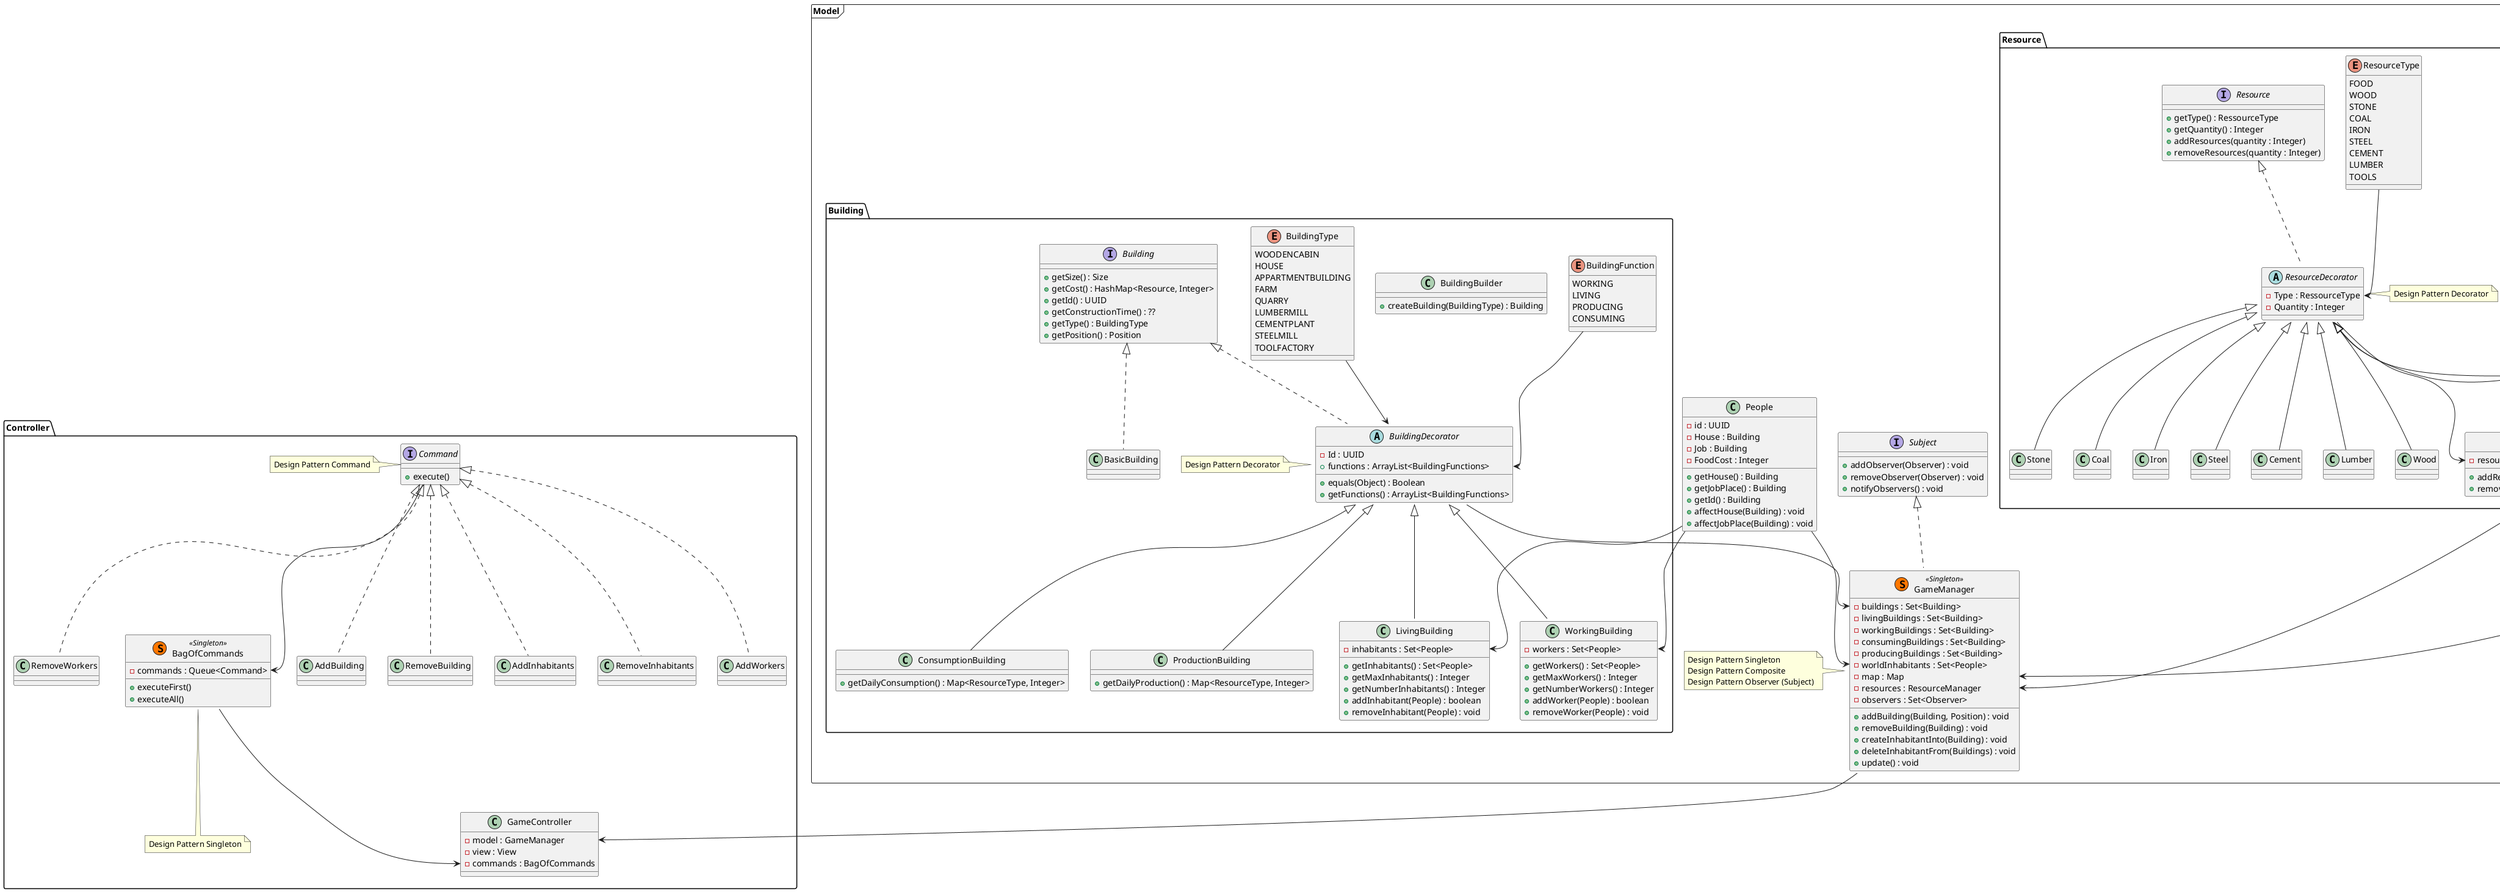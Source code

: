 @startuml

package "Model" <<Frame>> {

    package "Building"{
    interface Building {
        + getSize() : Size
        + getCost() : HashMap<Resource, Integer>
        + getId() : UUID
        + getConstructionTime() : ??
        + getType() : BuildingType
        + getPosition() : Position        
    }

    class BasicBuilding implements Building{}
    class ConsumptionBuilding extends BuildingDecorator{
        + getDailyConsumption() : Map<ResourceType, Integer>
    }
    class ProductionBuilding extends BuildingDecorator{
        + getDailyProduction() : Map<ResourceType, Integer> 
    }
    class LivingBuilding extends BuildingDecorator{
        - inhabitants : Set<People>
        + getInhabitants() : Set<People>
        + getMaxInhabitants() : Integer
        + getNumberInhabitants() : Integer
        + addInhabitant(People) : boolean
        + removeInhabitant(People) : void
    }
    class WorkingBuilding extends BuildingDecorator{
        - workers : Set<People>
        + getWorkers() : Set<People>
        + getMaxWorkers() : Integer
        + getNumberWorkers() : Integer
        + addWorker(People) : boolean
        + removeWorker(People) : void
    }

    abstract class BuildingDecorator implements Building{
        - Id : UUID 
        + functions : ArrayList<BuildingFunctions>       
        + equals(Object) : Boolean
        + getFunctions() : ArrayList<BuildingFunctions>
    }
    note left of BuildingDecorator
        Design Pattern Decorator
    end note

    class BuildingBuilder{
        + createBuilding(BuildingType) : Building
    }

    enum BuildingFunction{
        WORKING
        LIVING
        PRODUCING
        CONSUMING
    }

    enum BuildingType{
        WOODENCABIN
        HOUSE
        APPARTMENTBUILDING
        FARM
        QUARRY
        LUMBERMILL
        CEMENTPLANT
        STEELMILL
        TOOLFACTORY
    }
    }
    

    class People{
        - id : UUID
        - House : Building
        - Job : Building
        - FoodCost : Integer
        + getHouse() : Building
        + getJobPlace() : Building
        + getId() : Building
        + affectHouse(Building) : void
        + affectJobPlace(Building) : void
    }
    class Map <<(S,#FF7700)Singleton>>{
        - size : Size
        - tiles : MapTileStatus[][]
        + getTileStatus(Position) : MapTilestatus
        + isAreaFree(Position, Size) : Boolean
        + Construct(Position, Size)
        + Destruct(Position, Size)
    }

    enum MapTileStatus {
        FREE
        OCCUPIED
    }

    package "Resource"{
    interface Resource {
        + getType() : RessourceType
        + getQuantity() : Integer
        + addResources(quantity : Integer)
        + removeResources(quantity : Integer)

    }
    abstract class ResourceDecorator implements Resource{
        - Type : RessourceType
        - Quantity : Integer
    }
    note right of ResourceDecorator
        Design Pattern Decorator
    end note

    interface Durability{
        + getDurability() : time??
    }
    class Food extends ResourceDecorator implements Durability{

    }
    class Wood extends ResourceDecorator{

    }
    class Stone extends ResourceDecorator{

    }
    class Coal extends ResourceDecorator{

    }
    class Iron extends ResourceDecorator{

    }
    class Steel extends ResourceDecorator{

    }
    class Cement extends ResourceDecorator{

    }
    class Lumber extends ResourceDecorator{

    }
    class Tools extends ResourceDecorator implements Durability{

    }
    enum ResourceType{
        FOOD
        WOOD
        STONE
        COAL
        IRON
        STEEL
        CEMENT
        LUMBER
        TOOLS
    }

    class ResourceManager{
        - resources : HashMap<ResourceType,ResourceDecorator>
        + addResources(ResourceType type, Integer quantity)
        + removeResources(ResourceType type, Integer quantity)
    }
}

    class GameManager <<(S,#FF7700)Singleton>> implements Subject{
        - buildings : Set<Building>
        - livingBuildings : Set<Building>
        - workingBuildings : Set<Building>
        - consumingBuildings : Set<Building>
        - producingBuildings : Set<Building>
        - worldInhabitants : Set<People>
        - map : Map
        - resources : ResourceManager
        - observers : Set<Observer>
        + addBuilding(Building, Position) : void
        + removeBuilding(Building) : void
        + createInhabitantInto(Building) : void
        + deleteInhabitantFrom(Buildings) : void
        + update() : void
    }
    note left of GameManager
        Design Pattern Singleton
        Design Pattern Composite
        Design Pattern Observer (Subject)
    end note

    class Size{
        - width : Integer
        - length : Integer
        + getSize() : [Integer, Integer]
        + getWidth() : Integer
        + getLength() : Integer
    }

    interface Subject{
        + addObserver(Observer) : void
        + removeObserver(Observer) : void
        + notifyObservers() : void
    }
    class Position{
        - x : Integer
        - y : Integer
    }


}

package "Exception" <<Frame>>{
    exception NotEnoughSpace{}
    exception TooManyInhabitants{}
    exception NotEnoughResources{}
    exception MapTileStateException{}
}

package "View" {
    interface Observer{
        + update()
    }
    note left of Observer
        Design Pattern Observer
    end note
    class View implements Observer{}
}

package "Controller" {
    interface Command{
        + execute()
    }
    note left of Command
        Design Pattern Command
    end note

    class AddBuilding implements Command{}
    class RemoveBuilding implements Command{}
    class AddInhabitants implements Command{}
    class RemoveInhabitants implements Command{}
    class AddWorkers implements Command{}
    class RemoveWorkers implements Command{}

    class GameController{
        - model : GameManager
        - view : View
        - commands : BagOfCommands
    }
    class BagOfCommands  <<(S,#FF7700)Singleton>>{
        - commands : Queue<Command>
        + executeFirst()
        + executeAll()
    }
    note bottom of BagOfCommands
        Design Pattern Singleton
    end note
}


    ResourceType -->ResourceDecorator::Type
    BuildingType -->BuildingDecorator::Type
    Map --> GameManager::Map
    Size --> Map::size
    People --> GameManager::worldInhabitants
    People --> LivingBuilding::inhabitants
    People --> WorkingBuilding::workers
    BuildingDecorator --> GameManager::buildings
    ResourceManager --> GameManager::resources
    MapTileStatus --> Map::tiles
    ResourceDecorator --> ResourceManager::resources
    BuildingFunction --> BuildingDecorator::functions
    BagOfCommands --> GameController::commands
    GameManager --> GameController::model
    Position --> Map::getTileStatus
    Command --> BagOfCommands::commands
@enduml
